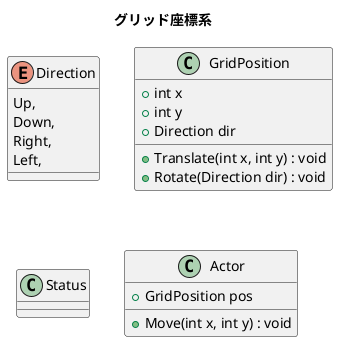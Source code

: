 @startuml
title グリッド座標系
skinparam Linetype ortho

enum Direction{
	Up,
	Down,
	Right,
	Left,
}
class GridPosition{
	+ int x
	+ int y
	+ Direction dir
	+ Translate(int x, int y) : void
	+ Rotate(Direction dir) : void
}
class Status{
	
}
class Actor{
	+ GridPosition pos
	+ Move(int x, int y) : void
}
@enduml
